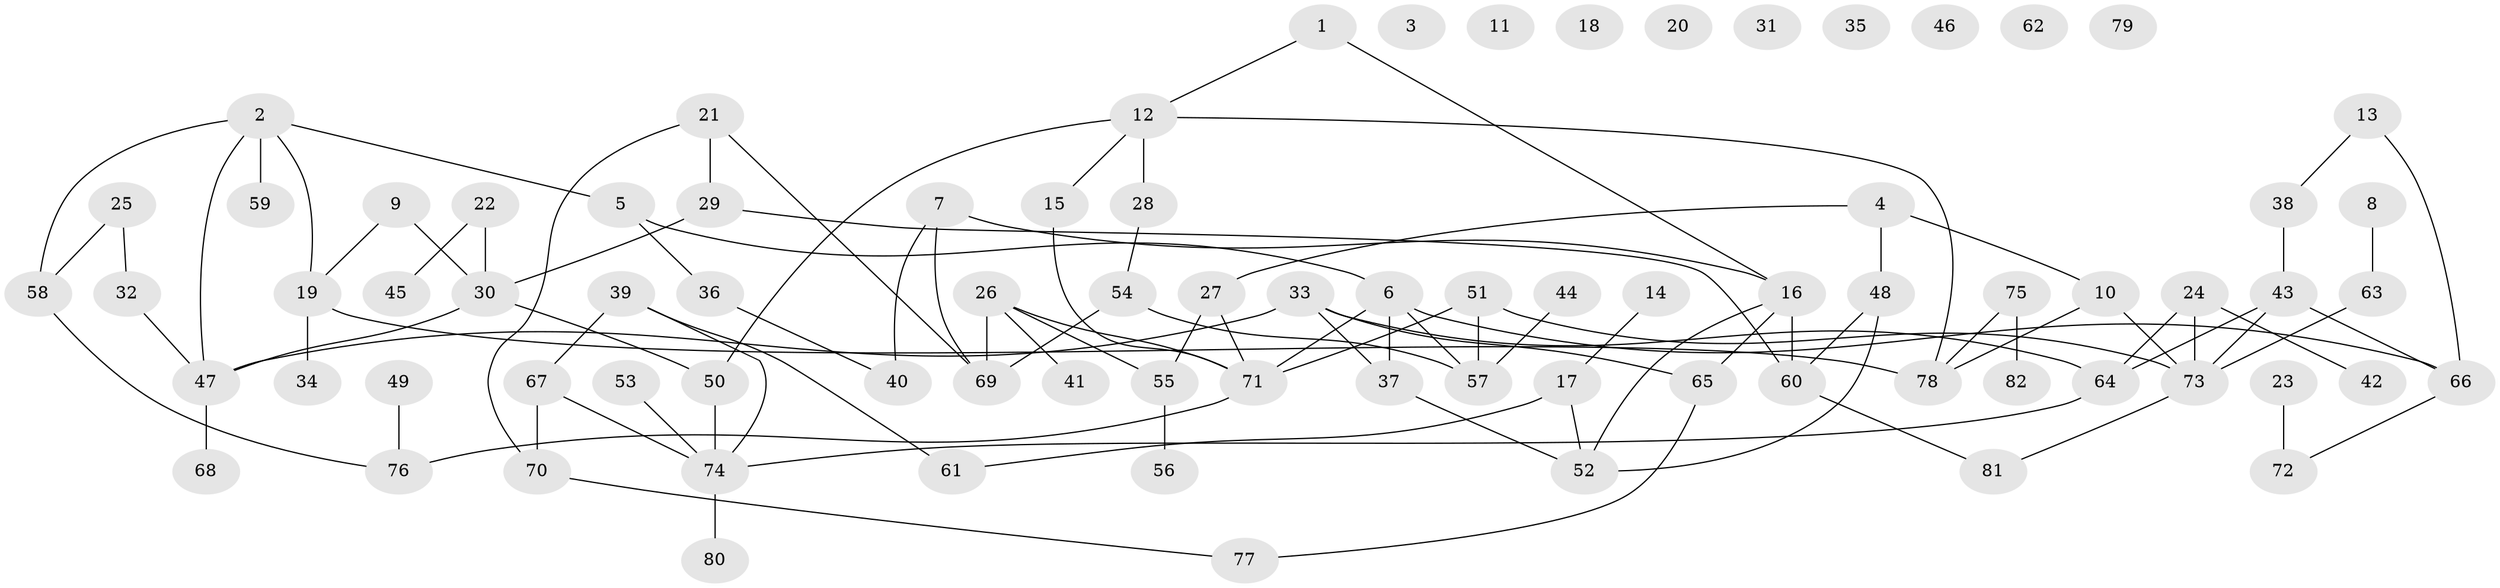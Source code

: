 // Generated by graph-tools (version 1.1) at 2025/40/03/09/25 04:40:22]
// undirected, 82 vertices, 102 edges
graph export_dot {
graph [start="1"]
  node [color=gray90,style=filled];
  1;
  2;
  3;
  4;
  5;
  6;
  7;
  8;
  9;
  10;
  11;
  12;
  13;
  14;
  15;
  16;
  17;
  18;
  19;
  20;
  21;
  22;
  23;
  24;
  25;
  26;
  27;
  28;
  29;
  30;
  31;
  32;
  33;
  34;
  35;
  36;
  37;
  38;
  39;
  40;
  41;
  42;
  43;
  44;
  45;
  46;
  47;
  48;
  49;
  50;
  51;
  52;
  53;
  54;
  55;
  56;
  57;
  58;
  59;
  60;
  61;
  62;
  63;
  64;
  65;
  66;
  67;
  68;
  69;
  70;
  71;
  72;
  73;
  74;
  75;
  76;
  77;
  78;
  79;
  80;
  81;
  82;
  1 -- 12;
  1 -- 16;
  2 -- 5;
  2 -- 19;
  2 -- 47;
  2 -- 58;
  2 -- 59;
  4 -- 10;
  4 -- 27;
  4 -- 48;
  5 -- 6;
  5 -- 36;
  6 -- 37;
  6 -- 57;
  6 -- 66;
  6 -- 71;
  7 -- 16;
  7 -- 40;
  7 -- 69;
  8 -- 63;
  9 -- 19;
  9 -- 30;
  10 -- 73;
  10 -- 78;
  12 -- 15;
  12 -- 28;
  12 -- 50;
  12 -- 78;
  13 -- 38;
  13 -- 66;
  14 -- 17;
  15 -- 71;
  16 -- 52;
  16 -- 60;
  16 -- 65;
  17 -- 52;
  17 -- 61;
  19 -- 34;
  19 -- 78;
  21 -- 29;
  21 -- 69;
  21 -- 70;
  22 -- 30;
  22 -- 45;
  23 -- 72;
  24 -- 42;
  24 -- 64;
  24 -- 73;
  25 -- 32;
  25 -- 58;
  26 -- 41;
  26 -- 55;
  26 -- 69;
  26 -- 71;
  27 -- 55;
  27 -- 71;
  28 -- 54;
  29 -- 30;
  29 -- 60;
  30 -- 47;
  30 -- 50;
  32 -- 47;
  33 -- 37;
  33 -- 47;
  33 -- 64;
  33 -- 65;
  36 -- 40;
  37 -- 52;
  38 -- 43;
  39 -- 61;
  39 -- 67;
  39 -- 74;
  43 -- 64;
  43 -- 66;
  43 -- 73;
  44 -- 57;
  47 -- 68;
  48 -- 52;
  48 -- 60;
  49 -- 76;
  50 -- 74;
  51 -- 57;
  51 -- 71;
  51 -- 73;
  53 -- 74;
  54 -- 57;
  54 -- 69;
  55 -- 56;
  58 -- 76;
  60 -- 81;
  63 -- 73;
  64 -- 74;
  65 -- 77;
  66 -- 72;
  67 -- 70;
  67 -- 74;
  70 -- 77;
  71 -- 76;
  73 -- 81;
  74 -- 80;
  75 -- 78;
  75 -- 82;
}
